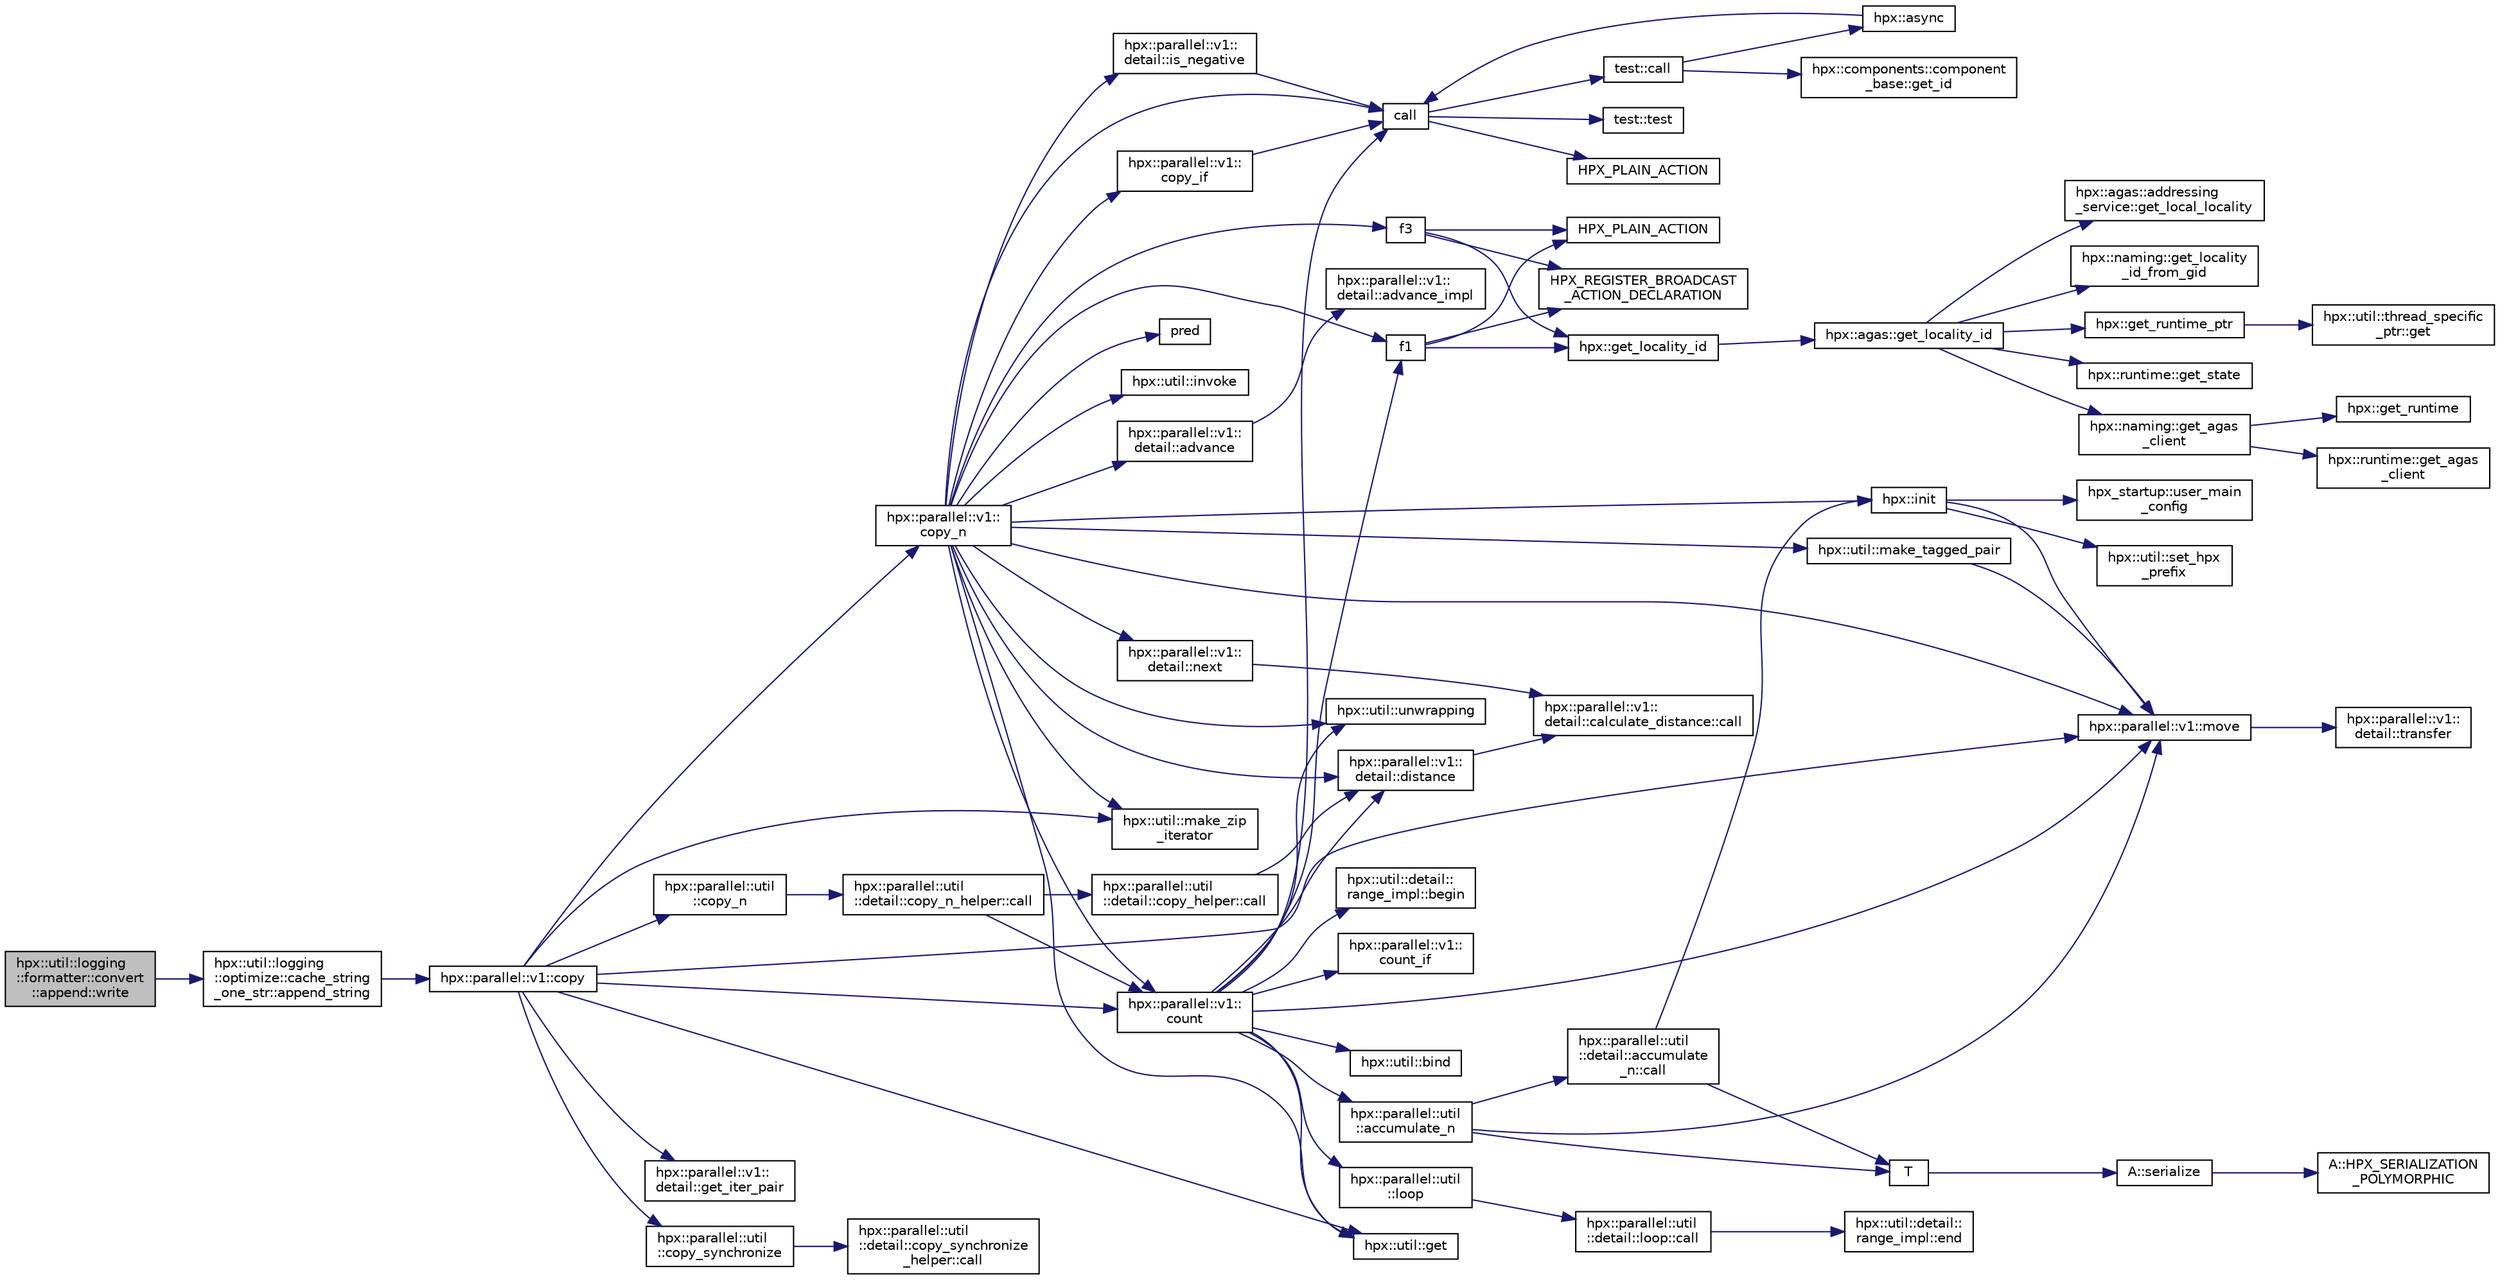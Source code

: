digraph "hpx::util::logging::formatter::convert::append::write"
{
  edge [fontname="Helvetica",fontsize="10",labelfontname="Helvetica",labelfontsize="10"];
  node [fontname="Helvetica",fontsize="10",shape=record];
  rankdir="LR";
  Node2 [label="hpx::util::logging\l::formatter::convert\l::append::write",height=0.2,width=0.4,color="black", fillcolor="grey75", style="filled", fontcolor="black"];
  Node2 -> Node3 [color="midnightblue",fontsize="10",style="solid",fontname="Helvetica"];
  Node3 [label="hpx::util::logging\l::optimize::cache_string\l_one_str::append_string",height=0.2,width=0.4,color="black", fillcolor="white", style="filled",URL="$d2/df1/structhpx_1_1util_1_1logging_1_1optimize_1_1cache__string__one__str.html#aa454ed031c9577ea72be70dc9db7fb0e"];
  Node3 -> Node4 [color="midnightblue",fontsize="10",style="solid",fontname="Helvetica"];
  Node4 [label="hpx::parallel::v1::copy",height=0.2,width=0.4,color="black", fillcolor="white", style="filled",URL="$db/db9/namespacehpx_1_1parallel_1_1v1.html#a502f993845638113034b4a1629b7a3c7"];
  Node4 -> Node5 [color="midnightblue",fontsize="10",style="solid",fontname="Helvetica"];
  Node5 [label="hpx::parallel::v1::\lcopy_n",height=0.2,width=0.4,color="black", fillcolor="white", style="filled",URL="$db/db9/namespacehpx_1_1parallel_1_1v1.html#a62b381b00123e950f7cd81ae9b16c4a6"];
  Node5 -> Node6 [color="midnightblue",fontsize="10",style="solid",fontname="Helvetica"];
  Node6 [label="hpx::util::make_tagged_pair",height=0.2,width=0.4,color="black", fillcolor="white", style="filled",URL="$df/dad/namespacehpx_1_1util.html#afa71e8b7f4f559051a5ff14a508c543c"];
  Node6 -> Node7 [color="midnightblue",fontsize="10",style="solid",fontname="Helvetica"];
  Node7 [label="hpx::parallel::v1::move",height=0.2,width=0.4,color="black", fillcolor="white", style="filled",URL="$db/db9/namespacehpx_1_1parallel_1_1v1.html#aa7c4ede081ce786c9d1eb1adff495cfc"];
  Node7 -> Node8 [color="midnightblue",fontsize="10",style="solid",fontname="Helvetica"];
  Node8 [label="hpx::parallel::v1::\ldetail::transfer",height=0.2,width=0.4,color="black", fillcolor="white", style="filled",URL="$d2/ddd/namespacehpx_1_1parallel_1_1v1_1_1detail.html#ab1b56a05e1885ca7cc7ffa1804dd2f3c"];
  Node5 -> Node9 [color="midnightblue",fontsize="10",style="solid",fontname="Helvetica"];
  Node9 [label="hpx::parallel::v1::\ldetail::is_negative",height=0.2,width=0.4,color="black", fillcolor="white", style="filled",URL="$d2/ddd/namespacehpx_1_1parallel_1_1v1_1_1detail.html#adf2e40fc4b20ad0fd442ee3118a4d527"];
  Node9 -> Node10 [color="midnightblue",fontsize="10",style="solid",fontname="Helvetica"];
  Node10 [label="call",height=0.2,width=0.4,color="black", fillcolor="white", style="filled",URL="$d2/d67/promise__1620_8cpp.html#a58357f0b82bc761e1d0b9091ed563a70"];
  Node10 -> Node11 [color="midnightblue",fontsize="10",style="solid",fontname="Helvetica"];
  Node11 [label="test::test",height=0.2,width=0.4,color="black", fillcolor="white", style="filled",URL="$d8/d89/structtest.html#ab42d5ece712d716b04cb3f686f297a26"];
  Node10 -> Node12 [color="midnightblue",fontsize="10",style="solid",fontname="Helvetica"];
  Node12 [label="HPX_PLAIN_ACTION",height=0.2,width=0.4,color="black", fillcolor="white", style="filled",URL="$d2/d67/promise__1620_8cpp.html#ab96aab827a4b1fcaf66cfe0ba83fef23"];
  Node10 -> Node13 [color="midnightblue",fontsize="10",style="solid",fontname="Helvetica"];
  Node13 [label="test::call",height=0.2,width=0.4,color="black", fillcolor="white", style="filled",URL="$d8/d89/structtest.html#aeb29e7ed6518b9426ccf1344c52620ae"];
  Node13 -> Node14 [color="midnightblue",fontsize="10",style="solid",fontname="Helvetica"];
  Node14 [label="hpx::async",height=0.2,width=0.4,color="black", fillcolor="white", style="filled",URL="$d8/d83/namespacehpx.html#acb7d8e37b73b823956ce144f9a57eaa4"];
  Node14 -> Node10 [color="midnightblue",fontsize="10",style="solid",fontname="Helvetica"];
  Node13 -> Node15 [color="midnightblue",fontsize="10",style="solid",fontname="Helvetica"];
  Node15 [label="hpx::components::component\l_base::get_id",height=0.2,width=0.4,color="black", fillcolor="white", style="filled",URL="$d2/de6/classhpx_1_1components_1_1component__base.html#a4c8fd93514039bdf01c48d66d82b19cd"];
  Node5 -> Node16 [color="midnightblue",fontsize="10",style="solid",fontname="Helvetica"];
  Node16 [label="hpx::util::get",height=0.2,width=0.4,color="black", fillcolor="white", style="filled",URL="$df/dad/namespacehpx_1_1util.html#a5cbd3c41f03f4d4acaedaa4777e3cc02"];
  Node5 -> Node10 [color="midnightblue",fontsize="10",style="solid",fontname="Helvetica"];
  Node5 -> Node17 [color="midnightblue",fontsize="10",style="solid",fontname="Helvetica"];
  Node17 [label="pred",height=0.2,width=0.4,color="black", fillcolor="white", style="filled",URL="$dc/d8b/cxx11__std__thread_8cpp.html#a31ff3168522b47b050989c5e07dd8408"];
  Node5 -> Node18 [color="midnightblue",fontsize="10",style="solid",fontname="Helvetica"];
  Node18 [label="hpx::util::invoke",height=0.2,width=0.4,color="black", fillcolor="white", style="filled",URL="$df/dad/namespacehpx_1_1util.html#a9ed3f52b36e725e476dbf5099134ed3d"];
  Node5 -> Node19 [color="midnightblue",fontsize="10",style="solid",fontname="Helvetica"];
  Node19 [label="hpx::parallel::v1::\lcopy_if",height=0.2,width=0.4,color="black", fillcolor="white", style="filled",URL="$db/db9/namespacehpx_1_1parallel_1_1v1.html#a9a749519e8f71f886d23aecb6ceaaf8a"];
  Node19 -> Node10 [color="midnightblue",fontsize="10",style="solid",fontname="Helvetica"];
  Node5 -> Node20 [color="midnightblue",fontsize="10",style="solid",fontname="Helvetica"];
  Node20 [label="hpx::parallel::v1::\lcount",height=0.2,width=0.4,color="black", fillcolor="white", style="filled",URL="$db/db9/namespacehpx_1_1parallel_1_1v1.html#a19d058114a2bd44801aab4176b188e23"];
  Node20 -> Node21 [color="midnightblue",fontsize="10",style="solid",fontname="Helvetica"];
  Node21 [label="hpx::parallel::v1::\lcount_if",height=0.2,width=0.4,color="black", fillcolor="white", style="filled",URL="$db/db9/namespacehpx_1_1parallel_1_1v1.html#ad836ff017ec208c2d6388a9b47b05ce0"];
  Node20 -> Node22 [color="midnightblue",fontsize="10",style="solid",fontname="Helvetica"];
  Node22 [label="f1",height=0.2,width=0.4,color="black", fillcolor="white", style="filled",URL="$d8/d8b/broadcast_8cpp.html#a1751fbd41f2529b84514a9dbd767959a"];
  Node22 -> Node23 [color="midnightblue",fontsize="10",style="solid",fontname="Helvetica"];
  Node23 [label="hpx::get_locality_id",height=0.2,width=0.4,color="black", fillcolor="white", style="filled",URL="$d8/d83/namespacehpx.html#a158d7c54a657bb364c1704033010697b",tooltip="Return the number of the locality this function is being called from. "];
  Node23 -> Node24 [color="midnightblue",fontsize="10",style="solid",fontname="Helvetica"];
  Node24 [label="hpx::agas::get_locality_id",height=0.2,width=0.4,color="black", fillcolor="white", style="filled",URL="$dc/d54/namespacehpx_1_1agas.html#a491cc2ddecdf0f1a9129900caa6a4d3e"];
  Node24 -> Node25 [color="midnightblue",fontsize="10",style="solid",fontname="Helvetica"];
  Node25 [label="hpx::get_runtime_ptr",height=0.2,width=0.4,color="black", fillcolor="white", style="filled",URL="$d8/d83/namespacehpx.html#af29daf2bb3e01b4d6495a1742b6cce64"];
  Node25 -> Node26 [color="midnightblue",fontsize="10",style="solid",fontname="Helvetica"];
  Node26 [label="hpx::util::thread_specific\l_ptr::get",height=0.2,width=0.4,color="black", fillcolor="white", style="filled",URL="$d4/d4c/structhpx_1_1util_1_1thread__specific__ptr.html#a3b27d8520710478aa41d1f74206bdba9"];
  Node24 -> Node27 [color="midnightblue",fontsize="10",style="solid",fontname="Helvetica"];
  Node27 [label="hpx::runtime::get_state",height=0.2,width=0.4,color="black", fillcolor="white", style="filled",URL="$d0/d7b/classhpx_1_1runtime.html#ab405f80e060dac95d624520f38b0524c"];
  Node24 -> Node28 [color="midnightblue",fontsize="10",style="solid",fontname="Helvetica"];
  Node28 [label="hpx::naming::get_agas\l_client",height=0.2,width=0.4,color="black", fillcolor="white", style="filled",URL="$d4/dc9/namespacehpx_1_1naming.html#a0408fffd5d34b620712a801b0ae3b032"];
  Node28 -> Node29 [color="midnightblue",fontsize="10",style="solid",fontname="Helvetica"];
  Node29 [label="hpx::get_runtime",height=0.2,width=0.4,color="black", fillcolor="white", style="filled",URL="$d8/d83/namespacehpx.html#aef902cc6c7dd3b9fbadf34d1e850a070"];
  Node28 -> Node30 [color="midnightblue",fontsize="10",style="solid",fontname="Helvetica"];
  Node30 [label="hpx::runtime::get_agas\l_client",height=0.2,width=0.4,color="black", fillcolor="white", style="filled",URL="$d0/d7b/classhpx_1_1runtime.html#aeb5dddd30d6b9861669af8ad44d1a96a"];
  Node24 -> Node31 [color="midnightblue",fontsize="10",style="solid",fontname="Helvetica"];
  Node31 [label="hpx::agas::addressing\l_service::get_local_locality",height=0.2,width=0.4,color="black", fillcolor="white", style="filled",URL="$db/d58/structhpx_1_1agas_1_1addressing__service.html#ab52c19a37c2a7a006c6c15f90ad0539c"];
  Node24 -> Node32 [color="midnightblue",fontsize="10",style="solid",fontname="Helvetica"];
  Node32 [label="hpx::naming::get_locality\l_id_from_gid",height=0.2,width=0.4,color="black", fillcolor="white", style="filled",URL="$d4/dc9/namespacehpx_1_1naming.html#a7fd43037784560bd04fda9b49e33529f"];
  Node22 -> Node33 [color="midnightblue",fontsize="10",style="solid",fontname="Helvetica"];
  Node33 [label="HPX_PLAIN_ACTION",height=0.2,width=0.4,color="black", fillcolor="white", style="filled",URL="$d8/d8b/broadcast_8cpp.html#a19685a0394ce6a99351f7a679f6eeefc"];
  Node22 -> Node34 [color="midnightblue",fontsize="10",style="solid",fontname="Helvetica"];
  Node34 [label="HPX_REGISTER_BROADCAST\l_ACTION_DECLARATION",height=0.2,width=0.4,color="black", fillcolor="white", style="filled",URL="$d7/d38/addressing__service_8cpp.html#a573d764d9cb34eec46a4bdffcf07875f"];
  Node20 -> Node35 [color="midnightblue",fontsize="10",style="solid",fontname="Helvetica"];
  Node35 [label="hpx::parallel::util\l::loop",height=0.2,width=0.4,color="black", fillcolor="white", style="filled",URL="$df/dc6/namespacehpx_1_1parallel_1_1util.html#a3f434e00f42929aac85debb8c5782213"];
  Node35 -> Node36 [color="midnightblue",fontsize="10",style="solid",fontname="Helvetica"];
  Node36 [label="hpx::parallel::util\l::detail::loop::call",height=0.2,width=0.4,color="black", fillcolor="white", style="filled",URL="$da/d06/structhpx_1_1parallel_1_1util_1_1detail_1_1loop.html#a5c5e8dbda782f09cdb7bc2509e3bf09e"];
  Node36 -> Node37 [color="midnightblue",fontsize="10",style="solid",fontname="Helvetica"];
  Node37 [label="hpx::util::detail::\lrange_impl::end",height=0.2,width=0.4,color="black", fillcolor="white", style="filled",URL="$d4/d4a/namespacehpx_1_1util_1_1detail_1_1range__impl.html#afb2ea48b0902f52ee4d8b764807b4316"];
  Node20 -> Node38 [color="midnightblue",fontsize="10",style="solid",fontname="Helvetica"];
  Node38 [label="hpx::util::bind",height=0.2,width=0.4,color="black", fillcolor="white", style="filled",URL="$df/dad/namespacehpx_1_1util.html#ad844caedf82a0173d6909d910c3e48c6"];
  Node20 -> Node7 [color="midnightblue",fontsize="10",style="solid",fontname="Helvetica"];
  Node20 -> Node16 [color="midnightblue",fontsize="10",style="solid",fontname="Helvetica"];
  Node20 -> Node10 [color="midnightblue",fontsize="10",style="solid",fontname="Helvetica"];
  Node20 -> Node39 [color="midnightblue",fontsize="10",style="solid",fontname="Helvetica"];
  Node39 [label="hpx::parallel::v1::\ldetail::distance",height=0.2,width=0.4,color="black", fillcolor="white", style="filled",URL="$d2/ddd/namespacehpx_1_1parallel_1_1v1_1_1detail.html#a6bea3c6a5f470cad11f27ee6bab4a33f"];
  Node39 -> Node40 [color="midnightblue",fontsize="10",style="solid",fontname="Helvetica"];
  Node40 [label="hpx::parallel::v1::\ldetail::calculate_distance::call",height=0.2,width=0.4,color="black", fillcolor="white", style="filled",URL="$db/dfa/structhpx_1_1parallel_1_1v1_1_1detail_1_1calculate__distance.html#a950a6627830a7d019ac0e734b0a447bf"];
  Node20 -> Node41 [color="midnightblue",fontsize="10",style="solid",fontname="Helvetica"];
  Node41 [label="hpx::util::unwrapping",height=0.2,width=0.4,color="black", fillcolor="white", style="filled",URL="$df/dad/namespacehpx_1_1util.html#a7529d9ac687684c33403cdd1f9cef8e4"];
  Node20 -> Node42 [color="midnightblue",fontsize="10",style="solid",fontname="Helvetica"];
  Node42 [label="hpx::parallel::util\l::accumulate_n",height=0.2,width=0.4,color="black", fillcolor="white", style="filled",URL="$df/dc6/namespacehpx_1_1parallel_1_1util.html#af19f9a2722f97c2247ea5d0dbb5e2d25"];
  Node42 -> Node43 [color="midnightblue",fontsize="10",style="solid",fontname="Helvetica"];
  Node43 [label="hpx::parallel::util\l::detail::accumulate\l_n::call",height=0.2,width=0.4,color="black", fillcolor="white", style="filled",URL="$d8/d3b/structhpx_1_1parallel_1_1util_1_1detail_1_1accumulate__n.html#a765aceb8ab313fc92f7c4aaf70ccca8f"];
  Node43 -> Node44 [color="midnightblue",fontsize="10",style="solid",fontname="Helvetica"];
  Node44 [label="hpx::init",height=0.2,width=0.4,color="black", fillcolor="white", style="filled",URL="$d8/d83/namespacehpx.html#a3c694ea960b47c56b33351ba16e3d76b",tooltip="Main entry point for launching the HPX runtime system. "];
  Node44 -> Node45 [color="midnightblue",fontsize="10",style="solid",fontname="Helvetica"];
  Node45 [label="hpx::util::set_hpx\l_prefix",height=0.2,width=0.4,color="black", fillcolor="white", style="filled",URL="$df/dad/namespacehpx_1_1util.html#ae40a23c1ba0a48d9304dcf717a95793e"];
  Node44 -> Node46 [color="midnightblue",fontsize="10",style="solid",fontname="Helvetica"];
  Node46 [label="hpx_startup::user_main\l_config",height=0.2,width=0.4,color="black", fillcolor="white", style="filled",URL="$d3/dd2/namespacehpx__startup.html#aaac571d88bd3912a4225a23eb3261637"];
  Node44 -> Node7 [color="midnightblue",fontsize="10",style="solid",fontname="Helvetica"];
  Node43 -> Node47 [color="midnightblue",fontsize="10",style="solid",fontname="Helvetica"];
  Node47 [label="T",height=0.2,width=0.4,color="black", fillcolor="white", style="filled",URL="$db/d33/polymorphic__semiintrusive__template_8cpp.html#ad187658f9cb91c1312b39ae7e896f1ea"];
  Node47 -> Node48 [color="midnightblue",fontsize="10",style="solid",fontname="Helvetica"];
  Node48 [label="A::serialize",height=0.2,width=0.4,color="black", fillcolor="white", style="filled",URL="$d7/da0/struct_a.html#a5f5c287cf471e274ed9dda0da1592212"];
  Node48 -> Node49 [color="midnightblue",fontsize="10",style="solid",fontname="Helvetica"];
  Node49 [label="A::HPX_SERIALIZATION\l_POLYMORPHIC",height=0.2,width=0.4,color="black", fillcolor="white", style="filled",URL="$d7/da0/struct_a.html#ada978cc156cebbafddb1f3aa4c01918c"];
  Node42 -> Node7 [color="midnightblue",fontsize="10",style="solid",fontname="Helvetica"];
  Node42 -> Node47 [color="midnightblue",fontsize="10",style="solid",fontname="Helvetica"];
  Node20 -> Node50 [color="midnightblue",fontsize="10",style="solid",fontname="Helvetica"];
  Node50 [label="hpx::util::detail::\lrange_impl::begin",height=0.2,width=0.4,color="black", fillcolor="white", style="filled",URL="$d4/d4a/namespacehpx_1_1util_1_1detail_1_1range__impl.html#a31e165df2b865cdd961f35ce938db41a"];
  Node5 -> Node39 [color="midnightblue",fontsize="10",style="solid",fontname="Helvetica"];
  Node5 -> Node44 [color="midnightblue",fontsize="10",style="solid",fontname="Helvetica"];
  Node5 -> Node51 [color="midnightblue",fontsize="10",style="solid",fontname="Helvetica"];
  Node51 [label="hpx::util::make_zip\l_iterator",height=0.2,width=0.4,color="black", fillcolor="white", style="filled",URL="$df/dad/namespacehpx_1_1util.html#a2f68369b316e5699be2c81c04e3ee209"];
  Node5 -> Node22 [color="midnightblue",fontsize="10",style="solid",fontname="Helvetica"];
  Node5 -> Node52 [color="midnightblue",fontsize="10",style="solid",fontname="Helvetica"];
  Node52 [label="f3",height=0.2,width=0.4,color="black", fillcolor="white", style="filled",URL="$d8/d8b/broadcast_8cpp.html#a9bac347cb7dd97427ecd2dd58525b646"];
  Node52 -> Node23 [color="midnightblue",fontsize="10",style="solid",fontname="Helvetica"];
  Node52 -> Node33 [color="midnightblue",fontsize="10",style="solid",fontname="Helvetica"];
  Node52 -> Node34 [color="midnightblue",fontsize="10",style="solid",fontname="Helvetica"];
  Node5 -> Node53 [color="midnightblue",fontsize="10",style="solid",fontname="Helvetica"];
  Node53 [label="hpx::parallel::v1::\ldetail::next",height=0.2,width=0.4,color="black", fillcolor="white", style="filled",URL="$d2/ddd/namespacehpx_1_1parallel_1_1v1_1_1detail.html#a0a6696d8c17a32b8ebfaa496b9ab3332"];
  Node53 -> Node40 [color="midnightblue",fontsize="10",style="solid",fontname="Helvetica"];
  Node5 -> Node54 [color="midnightblue",fontsize="10",style="solid",fontname="Helvetica"];
  Node54 [label="hpx::parallel::v1::\ldetail::advance",height=0.2,width=0.4,color="black", fillcolor="white", style="filled",URL="$d2/ddd/namespacehpx_1_1parallel_1_1v1_1_1detail.html#ad9fca7bce7b3e3c32302967ffc1fb4a4"];
  Node54 -> Node55 [color="midnightblue",fontsize="10",style="solid",fontname="Helvetica"];
  Node55 [label="hpx::parallel::v1::\ldetail::advance_impl",height=0.2,width=0.4,color="black", fillcolor="white", style="filled",URL="$d2/ddd/namespacehpx_1_1parallel_1_1v1_1_1detail.html#ad4fa62ca115927187e4063b65ee5f317"];
  Node5 -> Node7 [color="midnightblue",fontsize="10",style="solid",fontname="Helvetica"];
  Node5 -> Node41 [color="midnightblue",fontsize="10",style="solid",fontname="Helvetica"];
  Node4 -> Node20 [color="midnightblue",fontsize="10",style="solid",fontname="Helvetica"];
  Node4 -> Node56 [color="midnightblue",fontsize="10",style="solid",fontname="Helvetica"];
  Node56 [label="hpx::parallel::util\l::copy_n",height=0.2,width=0.4,color="black", fillcolor="white", style="filled",URL="$df/dc6/namespacehpx_1_1parallel_1_1util.html#ab30b19e9d50f04c88be6cb7408c82987"];
  Node56 -> Node57 [color="midnightblue",fontsize="10",style="solid",fontname="Helvetica"];
  Node57 [label="hpx::parallel::util\l::detail::copy_n_helper::call",height=0.2,width=0.4,color="black", fillcolor="white", style="filled",URL="$de/d50/structhpx_1_1parallel_1_1util_1_1detail_1_1copy__n__helper.html#ae283ae8df16258386dd2aa4d58d4df8e"];
  Node57 -> Node20 [color="midnightblue",fontsize="10",style="solid",fontname="Helvetica"];
  Node57 -> Node58 [color="midnightblue",fontsize="10",style="solid",fontname="Helvetica"];
  Node58 [label="hpx::parallel::util\l::detail::copy_helper::call",height=0.2,width=0.4,color="black", fillcolor="white", style="filled",URL="$db/d59/structhpx_1_1parallel_1_1util_1_1detail_1_1copy__helper.html#ac801832edc0b6a84595880bb4613cb60"];
  Node58 -> Node39 [color="midnightblue",fontsize="10",style="solid",fontname="Helvetica"];
  Node4 -> Node59 [color="midnightblue",fontsize="10",style="solid",fontname="Helvetica"];
  Node59 [label="hpx::parallel::v1::\ldetail::get_iter_pair",height=0.2,width=0.4,color="black", fillcolor="white", style="filled",URL="$d2/ddd/namespacehpx_1_1parallel_1_1v1_1_1detail.html#ac4d3c2918035705998b9b049c5440119"];
  Node4 -> Node51 [color="midnightblue",fontsize="10",style="solid",fontname="Helvetica"];
  Node4 -> Node16 [color="midnightblue",fontsize="10",style="solid",fontname="Helvetica"];
  Node4 -> Node60 [color="midnightblue",fontsize="10",style="solid",fontname="Helvetica"];
  Node60 [label="hpx::parallel::util\l::copy_synchronize",height=0.2,width=0.4,color="black", fillcolor="white", style="filled",URL="$df/dc6/namespacehpx_1_1parallel_1_1util.html#ad33c06f9b1fc663f33b9fb189390e71b"];
  Node60 -> Node61 [color="midnightblue",fontsize="10",style="solid",fontname="Helvetica"];
  Node61 [label="hpx::parallel::util\l::detail::copy_synchronize\l_helper::call",height=0.2,width=0.4,color="black", fillcolor="white", style="filled",URL="$d7/d41/structhpx_1_1parallel_1_1util_1_1detail_1_1copy__synchronize__helper.html#a7c8e8c72844a8fd415b6b3517cc1a224"];
  Node4 -> Node7 [color="midnightblue",fontsize="10",style="solid",fontname="Helvetica"];
}
